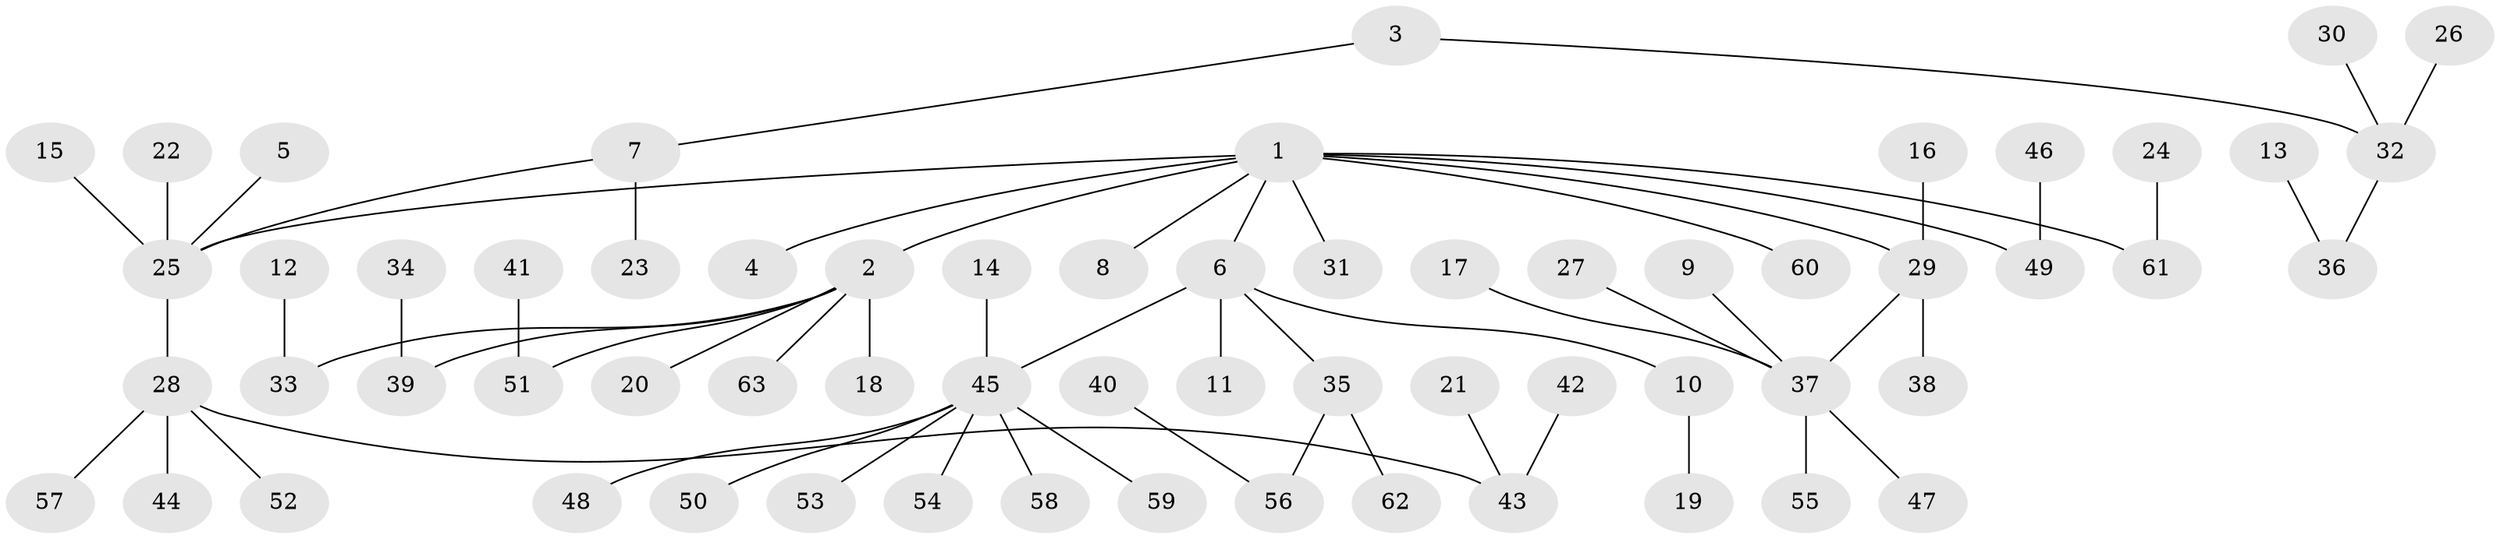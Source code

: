 // original degree distribution, {5: 0.031746031746031744, 8: 0.007936507936507936, 7: 0.031746031746031744, 1: 0.5396825396825397, 4: 0.05555555555555555, 6: 0.007936507936507936, 2: 0.24603174603174602, 3: 0.07936507936507936}
// Generated by graph-tools (version 1.1) at 2025/26/03/09/25 03:26:25]
// undirected, 63 vertices, 62 edges
graph export_dot {
graph [start="1"]
  node [color=gray90,style=filled];
  1;
  2;
  3;
  4;
  5;
  6;
  7;
  8;
  9;
  10;
  11;
  12;
  13;
  14;
  15;
  16;
  17;
  18;
  19;
  20;
  21;
  22;
  23;
  24;
  25;
  26;
  27;
  28;
  29;
  30;
  31;
  32;
  33;
  34;
  35;
  36;
  37;
  38;
  39;
  40;
  41;
  42;
  43;
  44;
  45;
  46;
  47;
  48;
  49;
  50;
  51;
  52;
  53;
  54;
  55;
  56;
  57;
  58;
  59;
  60;
  61;
  62;
  63;
  1 -- 2 [weight=1.0];
  1 -- 4 [weight=1.0];
  1 -- 6 [weight=1.0];
  1 -- 8 [weight=1.0];
  1 -- 25 [weight=1.0];
  1 -- 29 [weight=1.0];
  1 -- 31 [weight=1.0];
  1 -- 49 [weight=1.0];
  1 -- 60 [weight=1.0];
  1 -- 61 [weight=1.0];
  2 -- 18 [weight=1.0];
  2 -- 20 [weight=1.0];
  2 -- 33 [weight=1.0];
  2 -- 39 [weight=1.0];
  2 -- 51 [weight=1.0];
  2 -- 63 [weight=1.0];
  3 -- 7 [weight=1.0];
  3 -- 32 [weight=1.0];
  5 -- 25 [weight=1.0];
  6 -- 10 [weight=1.0];
  6 -- 11 [weight=1.0];
  6 -- 35 [weight=1.0];
  6 -- 45 [weight=1.0];
  7 -- 23 [weight=1.0];
  7 -- 25 [weight=1.0];
  9 -- 37 [weight=1.0];
  10 -- 19 [weight=1.0];
  12 -- 33 [weight=1.0];
  13 -- 36 [weight=1.0];
  14 -- 45 [weight=1.0];
  15 -- 25 [weight=1.0];
  16 -- 29 [weight=1.0];
  17 -- 37 [weight=1.0];
  21 -- 43 [weight=1.0];
  22 -- 25 [weight=1.0];
  24 -- 61 [weight=1.0];
  25 -- 28 [weight=1.0];
  26 -- 32 [weight=1.0];
  27 -- 37 [weight=1.0];
  28 -- 43 [weight=1.0];
  28 -- 44 [weight=1.0];
  28 -- 52 [weight=1.0];
  28 -- 57 [weight=1.0];
  29 -- 37 [weight=1.0];
  29 -- 38 [weight=1.0];
  30 -- 32 [weight=1.0];
  32 -- 36 [weight=1.0];
  34 -- 39 [weight=1.0];
  35 -- 56 [weight=1.0];
  35 -- 62 [weight=1.0];
  37 -- 47 [weight=1.0];
  37 -- 55 [weight=1.0];
  40 -- 56 [weight=1.0];
  41 -- 51 [weight=1.0];
  42 -- 43 [weight=1.0];
  45 -- 48 [weight=1.0];
  45 -- 50 [weight=1.0];
  45 -- 53 [weight=1.0];
  45 -- 54 [weight=1.0];
  45 -- 58 [weight=1.0];
  45 -- 59 [weight=1.0];
  46 -- 49 [weight=1.0];
}
